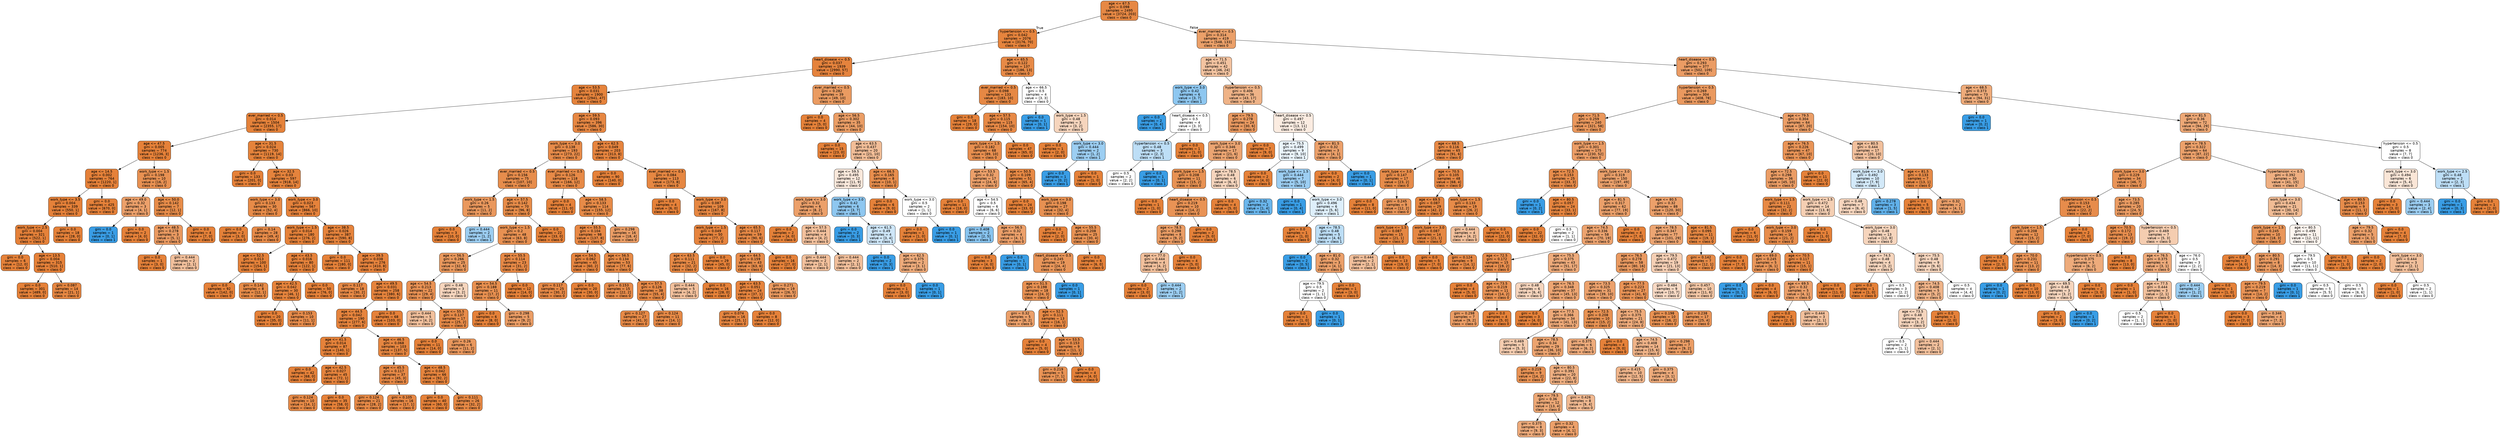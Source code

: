 digraph Tree {
node [shape=box, style="filled, rounded", color="black", fontname="helvetica"] ;
edge [fontname="helvetica"] ;
0 [label="age <= 67.5\ngini = 0.098\nsamples = 2495\nvalue = [3724, 203]\nclass = class 0", fillcolor="#e68844"] ;
1 [label="hypertension <= 0.5\ngini = 0.042\nsamples = 2076\nvalue = [3176, 70]\nclass = class 0", fillcolor="#e6843d"] ;
0 -> 1 [labeldistance=2.5, labelangle=45, headlabel="True"] ;
2 [label="heart_disease <= 0.5\ngini = 0.037\nsamples = 1939\nvalue = [2990, 57]\nclass = class 0", fillcolor="#e5833d"] ;
1 -> 2 ;
3 [label="age <= 53.5\ngini = 0.031\nsamples = 1900\nvalue = [2941, 47]\nclass = class 0", fillcolor="#e5833c"] ;
2 -> 3 ;
4 [label="ever_married <= 0.5\ngini = 0.014\nsamples = 1504\nvalue = [2355, 17]\nclass = class 0", fillcolor="#e5823a"] ;
3 -> 4 ;
5 [label="age <= 47.5\ngini = 0.005\nsamples = 774\nvalue = [1236, 3]\nclass = class 0", fillcolor="#e58139"] ;
4 -> 5 ;
6 [label="age <= 14.5\ngini = 0.002\nsamples = 764\nvalue = [1220, 1]\nclass = class 0", fillcolor="#e58139"] ;
5 -> 6 ;
7 [label="work_type <= 3.5\ngini = 0.004\nsamples = 339\nvalue = [550, 1]\nclass = class 0", fillcolor="#e58139"] ;
6 -> 7 ;
8 [label="work_type <= 2.5\ngini = 0.004\nsamples = 321\nvalue = [522, 1]\nclass = class 0", fillcolor="#e58139"] ;
7 -> 8 ;
9 [label="gini = 0.0\nsamples = 6\nvalue = [12, 0]\nclass = class 0", fillcolor="#e58139"] ;
8 -> 9 ;
10 [label="age <= 13.5\ngini = 0.004\nsamples = 315\nvalue = [510, 1]\nclass = class 0", fillcolor="#e58139"] ;
8 -> 10 ;
11 [label="gini = 0.0\nsamples = 301\nvalue = [489, 0]\nclass = class 0", fillcolor="#e58139"] ;
10 -> 11 ;
12 [label="gini = 0.087\nsamples = 14\nvalue = [21, 1]\nclass = class 0", fillcolor="#e68742"] ;
10 -> 12 ;
13 [label="gini = 0.0\nsamples = 18\nvalue = [28, 0]\nclass = class 0", fillcolor="#e58139"] ;
7 -> 13 ;
14 [label="gini = 0.0\nsamples = 425\nvalue = [670, 0]\nclass = class 0", fillcolor="#e58139"] ;
6 -> 14 ;
15 [label="work_type <= 1.5\ngini = 0.198\nsamples = 10\nvalue = [16, 2]\nclass = class 0", fillcolor="#e89152"] ;
5 -> 15 ;
16 [label="age <= 49.0\ngini = 0.32\nsamples = 3\nvalue = [4, 1]\nclass = class 0", fillcolor="#eca06a"] ;
15 -> 16 ;
17 [label="gini = 0.0\nsamples = 1\nvalue = [0, 1]\nclass = class 1", fillcolor="#399de5"] ;
16 -> 17 ;
18 [label="gini = 0.0\nsamples = 2\nvalue = [4, 0]\nclass = class 0", fillcolor="#e58139"] ;
16 -> 18 ;
19 [label="age <= 50.0\ngini = 0.142\nsamples = 7\nvalue = [12, 1]\nclass = class 0", fillcolor="#e78c49"] ;
15 -> 19 ;
20 [label="age <= 48.5\ngini = 0.278\nsamples = 3\nvalue = [5, 1]\nclass = class 0", fillcolor="#ea9a61"] ;
19 -> 20 ;
21 [label="gini = 0.0\nsamples = 1\nvalue = [3, 0]\nclass = class 0", fillcolor="#e58139"] ;
20 -> 21 ;
22 [label="gini = 0.444\nsamples = 2\nvalue = [2, 1]\nclass = class 0", fillcolor="#f2c09c"] ;
20 -> 22 ;
23 [label="gini = 0.0\nsamples = 4\nvalue = [7, 0]\nclass = class 0", fillcolor="#e58139"] ;
19 -> 23 ;
24 [label="age <= 31.5\ngini = 0.024\nsamples = 730\nvalue = [1119, 14]\nclass = class 0", fillcolor="#e5833b"] ;
4 -> 24 ;
25 [label="gini = 0.0\nsamples = 133\nvalue = [201, 0]\nclass = class 0", fillcolor="#e58139"] ;
24 -> 25 ;
26 [label="age <= 32.5\ngini = 0.03\nsamples = 597\nvalue = [918, 14]\nclass = class 0", fillcolor="#e5833c"] ;
24 -> 26 ;
27 [label="work_type <= 3.0\ngini = 0.133\nsamples = 30\nvalue = [52, 4]\nclass = class 0", fillcolor="#e78b48"] ;
26 -> 27 ;
28 [label="gini = 0.0\nsamples = 2\nvalue = [3, 0]\nclass = class 0", fillcolor="#e58139"] ;
27 -> 28 ;
29 [label="gini = 0.14\nsamples = 28\nvalue = [49, 4]\nclass = class 0", fillcolor="#e78b49"] ;
27 -> 29 ;
30 [label="work_type <= 3.0\ngini = 0.023\nsamples = 567\nvalue = [866, 10]\nclass = class 0", fillcolor="#e5823b"] ;
26 -> 30 ;
31 [label="work_type <= 1.5\ngini = 0.014\nsamples = 180\nvalue = [276, 2]\nclass = class 0", fillcolor="#e5823a"] ;
30 -> 31 ;
32 [label="age <= 52.5\ngini = 0.013\nsamples = 100\nvalue = [154, 1]\nclass = class 0", fillcolor="#e5823a"] ;
31 -> 32 ;
33 [label="gini = 0.0\nsamples = 92\nvalue = [142, 0]\nclass = class 0", fillcolor="#e58139"] ;
32 -> 33 ;
34 [label="gini = 0.142\nsamples = 8\nvalue = [12, 1]\nclass = class 0", fillcolor="#e78c49"] ;
32 -> 34 ;
35 [label="age <= 43.5\ngini = 0.016\nsamples = 80\nvalue = [122, 1]\nclass = class 0", fillcolor="#e5823b"] ;
31 -> 35 ;
36 [label="age <= 42.5\ngini = 0.042\nsamples = 30\nvalue = [46, 1]\nclass = class 0", fillcolor="#e6843d"] ;
35 -> 36 ;
37 [label="gini = 0.0\nsamples = 20\nvalue = [35, 0]\nclass = class 0", fillcolor="#e58139"] ;
36 -> 37 ;
38 [label="gini = 0.153\nsamples = 10\nvalue = [11, 1]\nclass = class 0", fillcolor="#e78c4b"] ;
36 -> 38 ;
39 [label="gini = 0.0\nsamples = 50\nvalue = [76, 0]\nclass = class 0", fillcolor="#e58139"] ;
35 -> 39 ;
40 [label="age <= 38.5\ngini = 0.026\nsamples = 387\nvalue = [590, 8]\nclass = class 0", fillcolor="#e5833c"] ;
30 -> 40 ;
41 [label="gini = 0.0\nsamples = 111\nvalue = [180, 0]\nclass = class 0", fillcolor="#e58139"] ;
40 -> 41 ;
42 [label="age <= 39.5\ngini = 0.038\nsamples = 276\nvalue = [410, 8]\nclass = class 0", fillcolor="#e6833d"] ;
40 -> 42 ;
43 [label="gini = 0.117\nsamples = 18\nvalue = [30, 2]\nclass = class 0", fillcolor="#e78946"] ;
42 -> 43 ;
44 [label="age <= 49.5\ngini = 0.031\nsamples = 258\nvalue = [380, 6]\nclass = class 0", fillcolor="#e5833c"] ;
42 -> 44 ;
45 [label="age <= 44.5\ngini = 0.042\nsamples = 190\nvalue = [277, 6]\nclass = class 0", fillcolor="#e6843d"] ;
44 -> 45 ;
46 [label="age <= 41.5\ngini = 0.014\nsamples = 87\nvalue = [140, 1]\nclass = class 0", fillcolor="#e5823a"] ;
45 -> 46 ;
47 [label="gini = 0.0\nsamples = 42\nvalue = [68, 0]\nclass = class 0", fillcolor="#e58139"] ;
46 -> 47 ;
48 [label="age <= 42.5\ngini = 0.027\nsamples = 45\nvalue = [72, 1]\nclass = class 0", fillcolor="#e5833c"] ;
46 -> 48 ;
49 [label="gini = 0.124\nsamples = 10\nvalue = [14, 1]\nclass = class 0", fillcolor="#e78a47"] ;
48 -> 49 ;
50 [label="gini = 0.0\nsamples = 35\nvalue = [58, 0]\nclass = class 0", fillcolor="#e58139"] ;
48 -> 50 ;
51 [label="age <= 46.5\ngini = 0.068\nsamples = 103\nvalue = [137, 5]\nclass = class 0", fillcolor="#e68640"] ;
45 -> 51 ;
52 [label="age <= 45.5\ngini = 0.117\nsamples = 37\nvalue = [45, 3]\nclass = class 0", fillcolor="#e78946"] ;
51 -> 52 ;
53 [label="gini = 0.124\nsamples = 21\nvalue = [28, 2]\nclass = class 0", fillcolor="#e78a47"] ;
52 -> 53 ;
54 [label="gini = 0.105\nsamples = 16\nvalue = [17, 1]\nclass = class 0", fillcolor="#e78845"] ;
52 -> 54 ;
55 [label="age <= 48.5\ngini = 0.042\nsamples = 66\nvalue = [92, 2]\nclass = class 0", fillcolor="#e6843d"] ;
51 -> 55 ;
56 [label="gini = 0.0\nsamples = 40\nvalue = [60, 0]\nclass = class 0", fillcolor="#e58139"] ;
55 -> 56 ;
57 [label="gini = 0.111\nsamples = 26\nvalue = [32, 2]\nclass = class 0", fillcolor="#e78945"] ;
55 -> 57 ;
58 [label="gini = 0.0\nsamples = 68\nvalue = [103, 0]\nclass = class 0", fillcolor="#e58139"] ;
44 -> 58 ;
59 [label="age <= 59.5\ngini = 0.093\nsamples = 396\nvalue = [586, 30]\nclass = class 0", fillcolor="#e68743"] ;
3 -> 59 ;
60 [label="work_type <= 3.0\ngini = 0.138\nsamples = 193\nvalue = [273, 22]\nclass = class 0", fillcolor="#e78b49"] ;
59 -> 60 ;
61 [label="ever_married <= 0.5\ngini = 0.156\nsamples = 75\nvalue = [107, 10]\nclass = class 0", fillcolor="#e78d4c"] ;
60 -> 61 ;
62 [label="work_type <= 1.5\ngini = 0.26\nsamples = 5\nvalue = [11, 2]\nclass = class 0", fillcolor="#ea985d"] ;
61 -> 62 ;
63 [label="gini = 0.0\nsamples = 3\nvalue = [10, 0]\nclass = class 0", fillcolor="#e58139"] ;
62 -> 63 ;
64 [label="gini = 0.444\nsamples = 2\nvalue = [1, 2]\nclass = class 1", fillcolor="#9ccef2"] ;
62 -> 64 ;
65 [label="age <= 57.5\ngini = 0.142\nsamples = 70\nvalue = [96, 8]\nclass = class 0", fillcolor="#e78c49"] ;
61 -> 65 ;
66 [label="work_type <= 1.5\ngini = 0.2\nsamples = 48\nvalue = [63, 8]\nclass = class 0", fillcolor="#e89152"] ;
65 -> 66 ;
67 [label="age <= 56.5\ngini = 0.266\nsamples = 25\nvalue = [32, 6]\nclass = class 0", fillcolor="#ea995e"] ;
66 -> 67 ;
68 [label="age <= 54.5\ngini = 0.213\nsamples = 22\nvalue = [29, 4]\nclass = class 0", fillcolor="#e99254"] ;
67 -> 68 ;
69 [label="gini = 0.444\nsamples = 5\nvalue = [4, 2]\nclass = class 0", fillcolor="#f2c09c"] ;
68 -> 69 ;
70 [label="age <= 55.5\ngini = 0.137\nsamples = 17\nvalue = [25, 2]\nclass = class 0", fillcolor="#e78b49"] ;
68 -> 70 ;
71 [label="gini = 0.0\nsamples = 11\nvalue = [14, 0]\nclass = class 0", fillcolor="#e58139"] ;
70 -> 71 ;
72 [label="gini = 0.26\nsamples = 6\nvalue = [11, 2]\nclass = class 0", fillcolor="#ea985d"] ;
70 -> 72 ;
73 [label="gini = 0.48\nsamples = 3\nvalue = [3, 2]\nclass = class 0", fillcolor="#f6d5bd"] ;
67 -> 73 ;
74 [label="age <= 55.5\ngini = 0.114\nsamples = 23\nvalue = [31, 2]\nclass = class 0", fillcolor="#e78946"] ;
66 -> 74 ;
75 [label="age <= 54.5\ngini = 0.188\nsamples = 11\nvalue = [17, 2]\nclass = class 0", fillcolor="#e89050"] ;
74 -> 75 ;
76 [label="gini = 0.0\nsamples = 6\nvalue = [8, 0]\nclass = class 0", fillcolor="#e58139"] ;
75 -> 76 ;
77 [label="gini = 0.298\nsamples = 5\nvalue = [9, 2]\nclass = class 0", fillcolor="#eb9d65"] ;
75 -> 77 ;
78 [label="gini = 0.0\nsamples = 12\nvalue = [14, 0]\nclass = class 0", fillcolor="#e58139"] ;
74 -> 78 ;
79 [label="gini = 0.0\nsamples = 22\nvalue = [33, 0]\nclass = class 0", fillcolor="#e58139"] ;
65 -> 79 ;
80 [label="ever_married <= 0.5\ngini = 0.126\nsamples = 118\nvalue = [166, 12]\nclass = class 0", fillcolor="#e78a47"] ;
60 -> 80 ;
81 [label="gini = 0.0\nsamples = 4\nvalue = [11, 0]\nclass = class 0", fillcolor="#e58139"] ;
80 -> 81 ;
82 [label="age <= 58.5\ngini = 0.133\nsamples = 114\nvalue = [155, 12]\nclass = class 0", fillcolor="#e78b48"] ;
80 -> 82 ;
83 [label="age <= 55.5\ngini = 0.104\nsamples = 98\nvalue = [137, 8]\nclass = class 0", fillcolor="#e78845"] ;
82 -> 83 ;
84 [label="age <= 54.5\ngini = 0.062\nsamples = 45\nvalue = [60, 2]\nclass = class 0", fillcolor="#e68540"] ;
83 -> 84 ;
85 [label="gini = 0.117\nsamples = 25\nvalue = [30, 2]\nclass = class 0", fillcolor="#e78946"] ;
84 -> 85 ;
86 [label="gini = 0.0\nsamples = 20\nvalue = [30, 0]\nclass = class 0", fillcolor="#e58139"] ;
84 -> 86 ;
87 [label="age <= 56.5\ngini = 0.134\nsamples = 53\nvalue = [77, 6]\nclass = class 0", fillcolor="#e78b48"] ;
83 -> 87 ;
88 [label="gini = 0.153\nsamples = 15\nvalue = [22, 2]\nclass = class 0", fillcolor="#e78c4b"] ;
87 -> 88 ;
89 [label="age <= 57.5\ngini = 0.126\nsamples = 38\nvalue = [55, 4]\nclass = class 0", fillcolor="#e78a47"] ;
87 -> 89 ;
90 [label="gini = 0.127\nsamples = 27\nvalue = [41, 3]\nclass = class 0", fillcolor="#e78a47"] ;
89 -> 90 ;
91 [label="gini = 0.124\nsamples = 11\nvalue = [14, 1]\nclass = class 0", fillcolor="#e78a47"] ;
89 -> 91 ;
92 [label="gini = 0.298\nsamples = 16\nvalue = [18, 4]\nclass = class 0", fillcolor="#eb9d65"] ;
82 -> 92 ;
93 [label="age <= 62.5\ngini = 0.049\nsamples = 203\nvalue = [313, 8]\nclass = class 0", fillcolor="#e6843e"] ;
59 -> 93 ;
94 [label="gini = 0.0\nsamples = 90\nvalue = [140, 0]\nclass = class 0", fillcolor="#e58139"] ;
93 -> 94 ;
95 [label="ever_married <= 0.5\ngini = 0.084\nsamples = 113\nvalue = [173, 8]\nclass = class 0", fillcolor="#e68742"] ;
93 -> 95 ;
96 [label="gini = 0.0\nsamples = 4\nvalue = [6, 0]\nclass = class 0", fillcolor="#e58139"] ;
95 -> 96 ;
97 [label="work_type <= 3.0\ngini = 0.087\nsamples = 109\nvalue = [167, 8]\nclass = class 0", fillcolor="#e68742"] ;
95 -> 97 ;
98 [label="work_type <= 1.5\ngini = 0.049\nsamples = 50\nvalue = [77, 2]\nclass = class 0", fillcolor="#e6843e"] ;
97 -> 98 ;
99 [label="age <= 63.5\ngini = 0.111\nsamples = 21\nvalue = [32, 2]\nclass = class 0", fillcolor="#e78945"] ;
98 -> 99 ;
100 [label="gini = 0.444\nsamples = 5\nvalue = [4, 2]\nclass = class 0", fillcolor="#f2c09c"] ;
99 -> 100 ;
101 [label="gini = 0.0\nsamples = 16\nvalue = [28, 0]\nclass = class 0", fillcolor="#e58139"] ;
99 -> 101 ;
102 [label="gini = 0.0\nsamples = 29\nvalue = [45, 0]\nclass = class 0", fillcolor="#e58139"] ;
98 -> 102 ;
103 [label="age <= 65.5\ngini = 0.117\nsamples = 59\nvalue = [90, 6]\nclass = class 0", fillcolor="#e78946"] ;
97 -> 103 ;
104 [label="age <= 64.5\ngini = 0.159\nsamples = 43\nvalue = [63, 6]\nclass = class 0", fillcolor="#e78d4c"] ;
103 -> 104 ;
105 [label="age <= 63.5\ngini = 0.051\nsamples = 24\nvalue = [37, 1]\nclass = class 0", fillcolor="#e6843e"] ;
104 -> 105 ;
106 [label="gini = 0.074\nsamples = 16\nvalue = [25, 1]\nclass = class 0", fillcolor="#e68641"] ;
105 -> 106 ;
107 [label="gini = 0.0\nsamples = 8\nvalue = [12, 0]\nclass = class 0", fillcolor="#e58139"] ;
105 -> 107 ;
108 [label="gini = 0.271\nsamples = 19\nvalue = [26, 5]\nclass = class 0", fillcolor="#ea995f"] ;
104 -> 108 ;
109 [label="gini = 0.0\nsamples = 16\nvalue = [27, 0]\nclass = class 0", fillcolor="#e58139"] ;
103 -> 109 ;
110 [label="ever_married <= 0.5\ngini = 0.282\nsamples = 39\nvalue = [49, 10]\nclass = class 0", fillcolor="#ea9b61"] ;
2 -> 110 ;
111 [label="gini = 0.0\nsamples = 4\nvalue = [5, 0]\nclass = class 0", fillcolor="#e58139"] ;
110 -> 111 ;
112 [label="age <= 56.5\ngini = 0.302\nsamples = 35\nvalue = [44, 10]\nclass = class 0", fillcolor="#eb9e66"] ;
110 -> 112 ;
113 [label="gini = 0.0\nsamples = 15\nvalue = [23, 0]\nclass = class 0", fillcolor="#e58139"] ;
112 -> 113 ;
114 [label="age <= 63.5\ngini = 0.437\nsamples = 20\nvalue = [21, 10]\nclass = class 0", fillcolor="#f1bd97"] ;
112 -> 114 ;
115 [label="age <= 59.5\ngini = 0.495\nsamples = 12\nvalue = [11, 9]\nclass = class 0", fillcolor="#fae8db"] ;
114 -> 115 ;
116 [label="work_type <= 3.0\ngini = 0.32\nsamples = 6\nvalue = [8, 2]\nclass = class 0", fillcolor="#eca06a"] ;
115 -> 116 ;
117 [label="gini = 0.0\nsamples = 2\nvalue = [4, 0]\nclass = class 0", fillcolor="#e58139"] ;
116 -> 117 ;
118 [label="age <= 57.5\ngini = 0.444\nsamples = 4\nvalue = [4, 2]\nclass = class 0", fillcolor="#f2c09c"] ;
116 -> 118 ;
119 [label="gini = 0.444\nsamples = 2\nvalue = [2, 1]\nclass = class 0", fillcolor="#f2c09c"] ;
118 -> 119 ;
120 [label="gini = 0.444\nsamples = 2\nvalue = [2, 1]\nclass = class 0", fillcolor="#f2c09c"] ;
118 -> 120 ;
121 [label="work_type <= 3.0\ngini = 0.42\nsamples = 6\nvalue = [3, 7]\nclass = class 1", fillcolor="#8ec7f0"] ;
115 -> 121 ;
122 [label="gini = 0.0\nsamples = 2\nvalue = [0, 3]\nclass = class 1", fillcolor="#399de5"] ;
121 -> 122 ;
123 [label="age <= 61.5\ngini = 0.49\nsamples = 4\nvalue = [3, 4]\nclass = class 1", fillcolor="#cee6f8"] ;
121 -> 123 ;
124 [label="gini = 0.0\nsamples = 2\nvalue = [0, 3]\nclass = class 1", fillcolor="#399de5"] ;
123 -> 124 ;
125 [label="age <= 62.5\ngini = 0.375\nsamples = 2\nvalue = [3, 1]\nclass = class 0", fillcolor="#eeab7b"] ;
123 -> 125 ;
126 [label="gini = 0.0\nsamples = 1\nvalue = [3, 0]\nclass = class 0", fillcolor="#e58139"] ;
125 -> 126 ;
127 [label="gini = 0.0\nsamples = 1\nvalue = [0, 1]\nclass = class 1", fillcolor="#399de5"] ;
125 -> 127 ;
128 [label="age <= 66.5\ngini = 0.165\nsamples = 8\nvalue = [10, 1]\nclass = class 0", fillcolor="#e88e4d"] ;
114 -> 128 ;
129 [label="gini = 0.0\nsamples = 6\nvalue = [9, 0]\nclass = class 0", fillcolor="#e58139"] ;
128 -> 129 ;
130 [label="work_type <= 3.0\ngini = 0.5\nsamples = 2\nvalue = [1, 1]\nclass = class 0", fillcolor="#ffffff"] ;
128 -> 130 ;
131 [label="gini = 0.0\nsamples = 1\nvalue = [1, 0]\nclass = class 0", fillcolor="#e58139"] ;
130 -> 131 ;
132 [label="gini = 0.0\nsamples = 1\nvalue = [0, 1]\nclass = class 1", fillcolor="#399de5"] ;
130 -> 132 ;
133 [label="age <= 65.5\ngini = 0.122\nsamples = 137\nvalue = [186, 13]\nclass = class 0", fillcolor="#e78a47"] ;
1 -> 133 ;
134 [label="ever_married <= 0.5\ngini = 0.098\nsamples = 133\nvalue = [183, 10]\nclass = class 0", fillcolor="#e68844"] ;
133 -> 134 ;
135 [label="gini = 0.0\nsamples = 18\nvalue = [29, 0]\nclass = class 0", fillcolor="#e58139"] ;
134 -> 135 ;
136 [label="age <= 57.5\ngini = 0.115\nsamples = 115\nvalue = [154, 10]\nclass = class 0", fillcolor="#e78946"] ;
134 -> 136 ;
137 [label="work_type <= 1.5\ngini = 0.182\nsamples = 68\nvalue = [89, 10]\nclass = class 0", fillcolor="#e88f4f"] ;
136 -> 137 ;
138 [label="age <= 53.5\ngini = 0.32\nsamples = 17\nvalue = [24, 6]\nclass = class 0", fillcolor="#eca06a"] ;
137 -> 138 ;
139 [label="gini = 0.0\nsamples = 11\nvalue = [18, 0]\nclass = class 0", fillcolor="#e58139"] ;
138 -> 139 ;
140 [label="age <= 54.5\ngini = 0.5\nsamples = 6\nvalue = [6, 6]\nclass = class 0", fillcolor="#ffffff"] ;
138 -> 140 ;
141 [label="gini = 0.408\nsamples = 2\nvalue = [2, 5]\nclass = class 1", fillcolor="#88c4ef"] ;
140 -> 141 ;
142 [label="age <= 56.5\ngini = 0.32\nsamples = 4\nvalue = [4, 1]\nclass = class 0", fillcolor="#eca06a"] ;
140 -> 142 ;
143 [label="gini = 0.0\nsamples = 3\nvalue = [4, 0]\nclass = class 0", fillcolor="#e58139"] ;
142 -> 143 ;
144 [label="gini = 0.0\nsamples = 1\nvalue = [0, 1]\nclass = class 1", fillcolor="#399de5"] ;
142 -> 144 ;
145 [label="age <= 50.5\ngini = 0.109\nsamples = 51\nvalue = [65, 4]\nclass = class 0", fillcolor="#e78945"] ;
137 -> 145 ;
146 [label="gini = 0.0\nsamples = 24\nvalue = [33, 0]\nclass = class 0", fillcolor="#e58139"] ;
145 -> 146 ;
147 [label="work_type <= 3.0\ngini = 0.198\nsamples = 27\nvalue = [32, 4]\nclass = class 0", fillcolor="#e89152"] ;
145 -> 147 ;
148 [label="gini = 0.0\nsamples = 2\nvalue = [2, 0]\nclass = class 0", fillcolor="#e58139"] ;
147 -> 148 ;
149 [label="age <= 55.5\ngini = 0.208\nsamples = 25\nvalue = [30, 4]\nclass = class 0", fillcolor="#e89253"] ;
147 -> 149 ;
150 [label="heart_disease <= 0.5\ngini = 0.245\nsamples = 19\nvalue = [24, 4]\nclass = class 0", fillcolor="#e9965a"] ;
149 -> 150 ;
151 [label="age <= 51.5\ngini = 0.198\nsamples = 18\nvalue = [24, 3]\nclass = class 0", fillcolor="#e89152"] ;
150 -> 151 ;
152 [label="gini = 0.32\nsamples = 5\nvalue = [8, 2]\nclass = class 0", fillcolor="#eca06a"] ;
151 -> 152 ;
153 [label="age <= 52.5\ngini = 0.111\nsamples = 13\nvalue = [16, 1]\nclass = class 0", fillcolor="#e78945"] ;
151 -> 153 ;
154 [label="gini = 0.0\nsamples = 4\nvalue = [5, 0]\nclass = class 0", fillcolor="#e58139"] ;
153 -> 154 ;
155 [label="age <= 53.5\ngini = 0.153\nsamples = 9\nvalue = [11, 1]\nclass = class 0", fillcolor="#e78c4b"] ;
153 -> 155 ;
156 [label="gini = 0.219\nsamples = 5\nvalue = [7, 1]\nclass = class 0", fillcolor="#e99355"] ;
155 -> 156 ;
157 [label="gini = 0.0\nsamples = 4\nvalue = [4, 0]\nclass = class 0", fillcolor="#e58139"] ;
155 -> 157 ;
158 [label="gini = 0.0\nsamples = 1\nvalue = [0, 1]\nclass = class 1", fillcolor="#399de5"] ;
150 -> 158 ;
159 [label="gini = 0.0\nsamples = 6\nvalue = [6, 0]\nclass = class 0", fillcolor="#e58139"] ;
149 -> 159 ;
160 [label="gini = 0.0\nsamples = 47\nvalue = [65, 0]\nclass = class 0", fillcolor="#e58139"] ;
136 -> 160 ;
161 [label="age <= 66.5\ngini = 0.5\nsamples = 4\nvalue = [3, 3]\nclass = class 0", fillcolor="#ffffff"] ;
133 -> 161 ;
162 [label="gini = 0.0\nsamples = 1\nvalue = [0, 1]\nclass = class 1", fillcolor="#399de5"] ;
161 -> 162 ;
163 [label="work_type <= 1.5\ngini = 0.48\nsamples = 3\nvalue = [3, 2]\nclass = class 0", fillcolor="#f6d5bd"] ;
161 -> 163 ;
164 [label="gini = 0.0\nsamples = 1\nvalue = [2, 0]\nclass = class 0", fillcolor="#e58139"] ;
163 -> 164 ;
165 [label="work_type <= 3.0\ngini = 0.444\nsamples = 2\nvalue = [1, 2]\nclass = class 1", fillcolor="#9ccef2"] ;
163 -> 165 ;
166 [label="gini = 0.0\nsamples = 1\nvalue = [0, 2]\nclass = class 1", fillcolor="#399de5"] ;
165 -> 166 ;
167 [label="gini = 0.0\nsamples = 1\nvalue = [1, 0]\nclass = class 0", fillcolor="#e58139"] ;
165 -> 167 ;
168 [label="ever_married <= 0.5\ngini = 0.314\nsamples = 419\nvalue = [548, 133]\nclass = class 0", fillcolor="#eba069"] ;
0 -> 168 [labeldistance=2.5, labelangle=-45, headlabel="False"] ;
169 [label="age <= 71.5\ngini = 0.451\nsamples = 42\nvalue = [46, 24]\nclass = class 0", fillcolor="#f3c3a0"] ;
168 -> 169 ;
170 [label="work_type <= 3.0\ngini = 0.42\nsamples = 6\nvalue = [3, 7]\nclass = class 1", fillcolor="#8ec7f0"] ;
169 -> 170 ;
171 [label="gini = 0.0\nsamples = 2\nvalue = [0, 4]\nclass = class 1", fillcolor="#399de5"] ;
170 -> 171 ;
172 [label="heart_disease <= 0.5\ngini = 0.5\nsamples = 4\nvalue = [3, 3]\nclass = class 0", fillcolor="#ffffff"] ;
170 -> 172 ;
173 [label="hypertension <= 0.5\ngini = 0.48\nsamples = 3\nvalue = [2, 3]\nclass = class 1", fillcolor="#bddef6"] ;
172 -> 173 ;
174 [label="gini = 0.5\nsamples = 2\nvalue = [2, 2]\nclass = class 0", fillcolor="#ffffff"] ;
173 -> 174 ;
175 [label="gini = 0.0\nsamples = 1\nvalue = [0, 1]\nclass = class 1", fillcolor="#399de5"] ;
173 -> 175 ;
176 [label="gini = 0.0\nsamples = 1\nvalue = [1, 0]\nclass = class 0", fillcolor="#e58139"] ;
172 -> 176 ;
177 [label="hypertension <= 0.5\ngini = 0.406\nsamples = 36\nvalue = [43, 17]\nclass = class 0", fillcolor="#efb387"] ;
169 -> 177 ;
178 [label="age <= 79.5\ngini = 0.278\nsamples = 24\nvalue = [30, 6]\nclass = class 0", fillcolor="#ea9a61"] ;
177 -> 178 ;
179 [label="work_type <= 3.0\ngini = 0.346\nsamples = 17\nvalue = [21, 6]\nclass = class 0", fillcolor="#eca572"] ;
178 -> 179 ;
180 [label="work_type <= 1.5\ngini = 0.208\nsamples = 11\nvalue = [15, 2]\nclass = class 0", fillcolor="#e89253"] ;
179 -> 180 ;
181 [label="gini = 0.0\nsamples = 1\nvalue = [1, 0]\nclass = class 0", fillcolor="#e58139"] ;
180 -> 181 ;
182 [label="heart_disease <= 0.5\ngini = 0.219\nsamples = 10\nvalue = [14, 2]\nclass = class 0", fillcolor="#e99355"] ;
180 -> 182 ;
183 [label="age <= 78.5\ngini = 0.298\nsamples = 8\nvalue = [9, 2]\nclass = class 0", fillcolor="#eb9d65"] ;
182 -> 183 ;
184 [label="age <= 77.0\ngini = 0.444\nsamples = 4\nvalue = [4, 2]\nclass = class 0", fillcolor="#f2c09c"] ;
183 -> 184 ;
185 [label="gini = 0.0\nsamples = 2\nvalue = [3, 0]\nclass = class 0", fillcolor="#e58139"] ;
184 -> 185 ;
186 [label="gini = 0.444\nsamples = 2\nvalue = [1, 2]\nclass = class 1", fillcolor="#9ccef2"] ;
184 -> 186 ;
187 [label="gini = 0.0\nsamples = 4\nvalue = [5, 0]\nclass = class 0", fillcolor="#e58139"] ;
183 -> 187 ;
188 [label="gini = 0.0\nsamples = 2\nvalue = [5, 0]\nclass = class 0", fillcolor="#e58139"] ;
182 -> 188 ;
189 [label="age <= 78.5\ngini = 0.48\nsamples = 6\nvalue = [6, 4]\nclass = class 0", fillcolor="#f6d5bd"] ;
179 -> 189 ;
190 [label="gini = 0.0\nsamples = 4\nvalue = [5, 0]\nclass = class 0", fillcolor="#e58139"] ;
189 -> 190 ;
191 [label="gini = 0.32\nsamples = 2\nvalue = [1, 4]\nclass = class 1", fillcolor="#6ab6ec"] ;
189 -> 191 ;
192 [label="gini = 0.0\nsamples = 7\nvalue = [9, 0]\nclass = class 0", fillcolor="#e58139"] ;
178 -> 192 ;
193 [label="heart_disease <= 0.5\ngini = 0.497\nsamples = 12\nvalue = [13, 11]\nclass = class 0", fillcolor="#fbece1"] ;
177 -> 193 ;
194 [label="age <= 75.5\ngini = 0.499\nsamples = 9\nvalue = [9, 10]\nclass = class 1", fillcolor="#ebf5fc"] ;
193 -> 194 ;
195 [label="gini = 0.0\nsamples = 2\nvalue = [4, 0]\nclass = class 0", fillcolor="#e58139"] ;
194 -> 195 ;
196 [label="work_type <= 1.5\ngini = 0.444\nsamples = 7\nvalue = [5, 10]\nclass = class 1", fillcolor="#9ccef2"] ;
194 -> 196 ;
197 [label="gini = 0.0\nsamples = 1\nvalue = [0, 4]\nclass = class 1", fillcolor="#399de5"] ;
196 -> 197 ;
198 [label="work_type <= 3.0\ngini = 0.496\nsamples = 6\nvalue = [5, 6]\nclass = class 1", fillcolor="#deeffb"] ;
196 -> 198 ;
199 [label="gini = 0.0\nsamples = 1\nvalue = [1, 0]\nclass = class 0", fillcolor="#e58139"] ;
198 -> 199 ;
200 [label="age <= 78.5\ngini = 0.48\nsamples = 5\nvalue = [4, 6]\nclass = class 1", fillcolor="#bddef6"] ;
198 -> 200 ;
201 [label="gini = 0.0\nsamples = 2\nvalue = [0, 5]\nclass = class 1", fillcolor="#399de5"] ;
200 -> 201 ;
202 [label="age <= 81.0\ngini = 0.32\nsamples = 3\nvalue = [4, 1]\nclass = class 0", fillcolor="#eca06a"] ;
200 -> 202 ;
203 [label="age <= 79.5\ngini = 0.5\nsamples = 2\nvalue = [1, 1]\nclass = class 0", fillcolor="#ffffff"] ;
202 -> 203 ;
204 [label="gini = 0.0\nsamples = 1\nvalue = [1, 0]\nclass = class 0", fillcolor="#e58139"] ;
203 -> 204 ;
205 [label="gini = 0.0\nsamples = 1\nvalue = [0, 1]\nclass = class 1", fillcolor="#399de5"] ;
203 -> 205 ;
206 [label="gini = 0.0\nsamples = 1\nvalue = [3, 0]\nclass = class 0", fillcolor="#e58139"] ;
202 -> 206 ;
207 [label="age <= 81.5\ngini = 0.32\nsamples = 3\nvalue = [4, 1]\nclass = class 0", fillcolor="#eca06a"] ;
193 -> 207 ;
208 [label="gini = 0.0\nsamples = 2\nvalue = [4, 0]\nclass = class 0", fillcolor="#e58139"] ;
207 -> 208 ;
209 [label="gini = 0.0\nsamples = 1\nvalue = [0, 1]\nclass = class 1", fillcolor="#399de5"] ;
207 -> 209 ;
210 [label="heart_disease <= 0.5\ngini = 0.293\nsamples = 377\nvalue = [502, 109]\nclass = class 0", fillcolor="#eb9c64"] ;
168 -> 210 ;
211 [label="hypertension <= 0.5\ngini = 0.269\nsamples = 304\nvalue = [408, 78]\nclass = class 0", fillcolor="#ea995f"] ;
210 -> 211 ;
212 [label="age <= 71.5\ngini = 0.259\nsamples = 240\nvalue = [321, 58]\nclass = class 0", fillcolor="#ea985d"] ;
211 -> 212 ;
213 [label="age <= 68.5\ngini = 0.116\nsamples = 65\nvalue = [91, 6]\nclass = class 0", fillcolor="#e78946"] ;
212 -> 213 ;
214 [label="work_type <= 3.0\ngini = 0.147\nsamples = 17\nvalue = [23, 2]\nclass = class 0", fillcolor="#e78c4a"] ;
213 -> 214 ;
215 [label="gini = 0.0\nsamples = 8\nvalue = [11, 0]\nclass = class 0", fillcolor="#e58139"] ;
214 -> 215 ;
216 [label="gini = 0.245\nsamples = 9\nvalue = [12, 2]\nclass = class 0", fillcolor="#e9965a"] ;
214 -> 216 ;
217 [label="age <= 70.5\ngini = 0.105\nsamples = 48\nvalue = [68, 4]\nclass = class 0", fillcolor="#e78845"] ;
213 -> 217 ;
218 [label="age <= 69.5\ngini = 0.087\nsamples = 29\nvalue = [42, 2]\nclass = class 0", fillcolor="#e68742"] ;
217 -> 218 ;
219 [label="work_type <= 1.5\ngini = 0.087\nsamples = 15\nvalue = [21, 1]\nclass = class 0", fillcolor="#e68742"] ;
218 -> 219 ;
220 [label="gini = 0.444\nsamples = 2\nvalue = [2, 1]\nclass = class 0", fillcolor="#f2c09c"] ;
219 -> 220 ;
221 [label="gini = 0.0\nsamples = 13\nvalue = [19, 0]\nclass = class 0", fillcolor="#e58139"] ;
219 -> 221 ;
222 [label="work_type <= 3.0\ngini = 0.087\nsamples = 14\nvalue = [21, 1]\nclass = class 0", fillcolor="#e68742"] ;
218 -> 222 ;
223 [label="gini = 0.0\nsamples = 5\nvalue = [7, 0]\nclass = class 0", fillcolor="#e58139"] ;
222 -> 223 ;
224 [label="gini = 0.124\nsamples = 9\nvalue = [14, 1]\nclass = class 0", fillcolor="#e78a47"] ;
222 -> 224 ;
225 [label="work_type <= 1.5\ngini = 0.133\nsamples = 19\nvalue = [26, 2]\nclass = class 0", fillcolor="#e78b48"] ;
217 -> 225 ;
226 [label="gini = 0.444\nsamples = 4\nvalue = [4, 2]\nclass = class 0", fillcolor="#f2c09c"] ;
225 -> 226 ;
227 [label="gini = 0.0\nsamples = 15\nvalue = [22, 0]\nclass = class 0", fillcolor="#e58139"] ;
225 -> 227 ;
228 [label="work_type <= 1.5\ngini = 0.301\nsamples = 175\nvalue = [230, 52]\nclass = class 0", fillcolor="#eb9d66"] ;
212 -> 228 ;
229 [label="age <= 72.5\ngini = 0.153\nsamples = 25\nvalue = [33, 3]\nclass = class 0", fillcolor="#e78c4b"] ;
228 -> 229 ;
230 [label="gini = 0.0\nsamples = 1\nvalue = [0, 2]\nclass = class 1", fillcolor="#399de5"] ;
229 -> 230 ;
231 [label="age <= 80.5\ngini = 0.057\nsamples = 24\nvalue = [33, 1]\nclass = class 0", fillcolor="#e6853f"] ;
229 -> 231 ;
232 [label="gini = 0.0\nsamples = 22\nvalue = [32, 0]\nclass = class 0", fillcolor="#e58139"] ;
231 -> 232 ;
233 [label="gini = 0.5\nsamples = 2\nvalue = [1, 1]\nclass = class 0", fillcolor="#ffffff"] ;
231 -> 233 ;
234 [label="work_type <= 3.0\ngini = 0.319\nsamples = 150\nvalue = [197, 49]\nclass = class 0", fillcolor="#eba06a"] ;
228 -> 234 ;
235 [label="age <= 81.5\ngini = 0.317\nsamples = 62\nvalue = [77, 19]\nclass = class 0", fillcolor="#eba06a"] ;
234 -> 235 ;
236 [label="age <= 74.5\ngini = 0.336\nsamples = 58\nvalue = [70, 19]\nclass = class 0", fillcolor="#eca36f"] ;
235 -> 236 ;
237 [label="age <= 72.5\ngini = 0.172\nsamples = 15\nvalue = [19, 2]\nclass = class 0", fillcolor="#e88e4e"] ;
236 -> 237 ;
238 [label="gini = 0.0\nsamples = 4\nvalue = [5, 0]\nclass = class 0", fillcolor="#e58139"] ;
237 -> 238 ;
239 [label="age <= 73.5\ngini = 0.219\nsamples = 11\nvalue = [14, 2]\nclass = class 0", fillcolor="#e99355"] ;
237 -> 239 ;
240 [label="gini = 0.298\nsamples = 7\nvalue = [9, 2]\nclass = class 0", fillcolor="#eb9d65"] ;
239 -> 240 ;
241 [label="gini = 0.0\nsamples = 4\nvalue = [5, 0]\nclass = class 0", fillcolor="#e58139"] ;
239 -> 241 ;
242 [label="age <= 75.5\ngini = 0.375\nsamples = 43\nvalue = [51, 17]\nclass = class 0", fillcolor="#eeab7b"] ;
236 -> 242 ;
243 [label="gini = 0.48\nsamples = 6\nvalue = [6, 4]\nclass = class 0", fillcolor="#f6d5bd"] ;
242 -> 243 ;
244 [label="age <= 76.5\ngini = 0.348\nsamples = 37\nvalue = [45, 13]\nclass = class 0", fillcolor="#eda572"] ;
242 -> 244 ;
245 [label="gini = 0.0\nsamples = 3\nvalue = [4, 0]\nclass = class 0", fillcolor="#e58139"] ;
244 -> 245 ;
246 [label="age <= 77.5\ngini = 0.366\nsamples = 34\nvalue = [41, 13]\nclass = class 0", fillcolor="#eda978"] ;
244 -> 246 ;
247 [label="gini = 0.469\nsamples = 5\nvalue = [5, 3]\nclass = class 0", fillcolor="#f5cdb0"] ;
246 -> 247 ;
248 [label="age <= 78.5\ngini = 0.34\nsamples = 29\nvalue = [36, 10]\nclass = class 0", fillcolor="#eca470"] ;
246 -> 248 ;
249 [label="gini = 0.219\nsamples = 9\nvalue = [14, 2]\nclass = class 0", fillcolor="#e99355"] ;
248 -> 249 ;
250 [label="age <= 80.5\ngini = 0.391\nsamples = 20\nvalue = [22, 8]\nclass = class 0", fillcolor="#eeaf81"] ;
248 -> 250 ;
251 [label="age <= 79.5\ngini = 0.36\nsamples = 12\nvalue = [13, 4]\nclass = class 0", fillcolor="#eda876"] ;
250 -> 251 ;
252 [label="gini = 0.375\nsamples = 8\nvalue = [9, 3]\nclass = class 0", fillcolor="#eeab7b"] ;
251 -> 252 ;
253 [label="gini = 0.32\nsamples = 4\nvalue = [4, 1]\nclass = class 0", fillcolor="#eca06a"] ;
251 -> 253 ;
254 [label="gini = 0.426\nsamples = 8\nvalue = [9, 4]\nclass = class 0", fillcolor="#f1b991"] ;
250 -> 254 ;
255 [label="gini = 0.0\nsamples = 4\nvalue = [7, 0]\nclass = class 0", fillcolor="#e58139"] ;
235 -> 255 ;
256 [label="age <= 80.5\ngini = 0.32\nsamples = 88\nvalue = [120, 30]\nclass = class 0", fillcolor="#eca06a"] ;
234 -> 256 ;
257 [label="age <= 78.5\ngini = 0.347\nsamples = 77\nvalue = [101, 29]\nclass = class 0", fillcolor="#eca572"] ;
256 -> 257 ;
258 [label="age <= 76.5\ngini = 0.278\nsamples = 58\nvalue = [80, 16]\nclass = class 0", fillcolor="#ea9a61"] ;
257 -> 258 ;
259 [label="age <= 73.5\ngini = 0.325\nsamples = 31\nvalue = [39, 10]\nclass = class 0", fillcolor="#eca16c"] ;
258 -> 259 ;
260 [label="age <= 72.5\ngini = 0.208\nsamples = 10\nvalue = [15, 2]\nclass = class 0", fillcolor="#e89253"] ;
259 -> 260 ;
261 [label="gini = 0.375\nsamples = 6\nvalue = [6, 2]\nclass = class 0", fillcolor="#eeab7b"] ;
260 -> 261 ;
262 [label="gini = 0.0\nsamples = 4\nvalue = [9, 0]\nclass = class 0", fillcolor="#e58139"] ;
260 -> 262 ;
263 [label="age <= 75.5\ngini = 0.375\nsamples = 21\nvalue = [24, 8]\nclass = class 0", fillcolor="#eeab7b"] ;
259 -> 263 ;
264 [label="age <= 74.5\ngini = 0.408\nsamples = 14\nvalue = [15, 6]\nclass = class 0", fillcolor="#efb388"] ;
263 -> 264 ;
265 [label="gini = 0.415\nsamples = 10\nvalue = [12, 5]\nclass = class 0", fillcolor="#f0b58b"] ;
264 -> 265 ;
266 [label="gini = 0.375\nsamples = 4\nvalue = [3, 1]\nclass = class 0", fillcolor="#eeab7b"] ;
264 -> 266 ;
267 [label="gini = 0.298\nsamples = 7\nvalue = [9, 2]\nclass = class 0", fillcolor="#eb9d65"] ;
263 -> 267 ;
268 [label="age <= 77.5\ngini = 0.223\nsamples = 27\nvalue = [41, 6]\nclass = class 0", fillcolor="#e99356"] ;
258 -> 268 ;
269 [label="gini = 0.198\nsamples = 10\nvalue = [16, 2]\nclass = class 0", fillcolor="#e89152"] ;
268 -> 269 ;
270 [label="gini = 0.238\nsamples = 17\nvalue = [25, 4]\nclass = class 0", fillcolor="#e99559"] ;
268 -> 270 ;
271 [label="age <= 79.5\ngini = 0.472\nsamples = 19\nvalue = [21, 13]\nclass = class 0", fillcolor="#f5cfb4"] ;
257 -> 271 ;
272 [label="gini = 0.484\nsamples = 9\nvalue = [10, 7]\nclass = class 0", fillcolor="#f7d9c4"] ;
271 -> 272 ;
273 [label="gini = 0.457\nsamples = 10\nvalue = [11, 6]\nclass = class 0", fillcolor="#f3c6a5"] ;
271 -> 273 ;
274 [label="age <= 81.5\ngini = 0.095\nsamples = 11\nvalue = [19, 1]\nclass = class 0", fillcolor="#e68843"] ;
256 -> 274 ;
275 [label="gini = 0.142\nsamples = 7\nvalue = [12, 1]\nclass = class 0", fillcolor="#e78c49"] ;
274 -> 275 ;
276 [label="gini = 0.0\nsamples = 4\nvalue = [7, 0]\nclass = class 0", fillcolor="#e58139"] ;
274 -> 276 ;
277 [label="age <= 79.5\ngini = 0.304\nsamples = 64\nvalue = [87, 20]\nclass = class 0", fillcolor="#eb9e67"] ;
211 -> 277 ;
278 [label="age <= 76.5\ngini = 0.226\nsamples = 47\nvalue = [67, 10]\nclass = class 0", fillcolor="#e99457"] ;
277 -> 278 ;
279 [label="age <= 72.5\ngini = 0.298\nsamples = 36\nvalue = [45, 10]\nclass = class 0", fillcolor="#eb9d65"] ;
278 -> 279 ;
280 [label="work_type <= 1.5\ngini = 0.111\nsamples = 22\nvalue = [32, 2]\nclass = class 0", fillcolor="#e78945"] ;
279 -> 280 ;
281 [label="gini = 0.0\nsamples = 6\nvalue = [11, 0]\nclass = class 0", fillcolor="#e58139"] ;
280 -> 281 ;
282 [label="work_type <= 3.0\ngini = 0.159\nsamples = 16\nvalue = [21, 2]\nclass = class 0", fillcolor="#e78d4c"] ;
280 -> 282 ;
283 [label="age <= 69.0\ngini = 0.245\nsamples = 5\nvalue = [6, 1]\nclass = class 0", fillcolor="#e9965a"] ;
282 -> 283 ;
284 [label="gini = 0.0\nsamples = 1\nvalue = [0, 1]\nclass = class 1", fillcolor="#399de5"] ;
283 -> 284 ;
285 [label="gini = 0.0\nsamples = 4\nvalue = [6, 0]\nclass = class 0", fillcolor="#e58139"] ;
283 -> 285 ;
286 [label="age <= 70.5\ngini = 0.117\nsamples = 11\nvalue = [15, 1]\nclass = class 0", fillcolor="#e78946"] ;
282 -> 286 ;
287 [label="age <= 69.5\ngini = 0.32\nsamples = 5\nvalue = [4, 1]\nclass = class 0", fillcolor="#eca06a"] ;
286 -> 287 ;
288 [label="gini = 0.0\nsamples = 2\nvalue = [2, 0]\nclass = class 0", fillcolor="#e58139"] ;
287 -> 288 ;
289 [label="gini = 0.444\nsamples = 3\nvalue = [2, 1]\nclass = class 0", fillcolor="#f2c09c"] ;
287 -> 289 ;
290 [label="gini = 0.0\nsamples = 6\nvalue = [11, 0]\nclass = class 0", fillcolor="#e58139"] ;
286 -> 290 ;
291 [label="work_type <= 1.5\ngini = 0.472\nsamples = 14\nvalue = [13, 8]\nclass = class 0", fillcolor="#f5cfb3"] ;
279 -> 291 ;
292 [label="gini = 0.0\nsamples = 1\nvalue = [1, 0]\nclass = class 0", fillcolor="#e58139"] ;
291 -> 292 ;
293 [label="work_type <= 3.0\ngini = 0.48\nsamples = 13\nvalue = [12, 8]\nclass = class 0", fillcolor="#f6d5bd"] ;
291 -> 293 ;
294 [label="age <= 74.5\ngini = 0.48\nsamples = 4\nvalue = [3, 2]\nclass = class 0", fillcolor="#f6d5bd"] ;
293 -> 294 ;
295 [label="gini = 0.0\nsamples = 1\nvalue = [1, 0]\nclass = class 0", fillcolor="#e58139"] ;
294 -> 295 ;
296 [label="gini = 0.5\nsamples = 3\nvalue = [2, 2]\nclass = class 0", fillcolor="#ffffff"] ;
294 -> 296 ;
297 [label="age <= 75.5\ngini = 0.48\nsamples = 9\nvalue = [9, 6]\nclass = class 0", fillcolor="#f6d5bd"] ;
293 -> 297 ;
298 [label="age <= 74.5\ngini = 0.408\nsamples = 5\nvalue = [5, 2]\nclass = class 0", fillcolor="#efb388"] ;
297 -> 298 ;
299 [label="age <= 73.5\ngini = 0.48\nsamples = 4\nvalue = [3, 2]\nclass = class 0", fillcolor="#f6d5bd"] ;
298 -> 299 ;
300 [label="gini = 0.5\nsamples = 2\nvalue = [1, 1]\nclass = class 0", fillcolor="#ffffff"] ;
299 -> 300 ;
301 [label="gini = 0.444\nsamples = 2\nvalue = [2, 1]\nclass = class 0", fillcolor="#f2c09c"] ;
299 -> 301 ;
302 [label="gini = 0.0\nsamples = 1\nvalue = [2, 0]\nclass = class 0", fillcolor="#e58139"] ;
298 -> 302 ;
303 [label="gini = 0.5\nsamples = 4\nvalue = [4, 4]\nclass = class 0", fillcolor="#ffffff"] ;
297 -> 303 ;
304 [label="gini = 0.0\nsamples = 11\nvalue = [22, 0]\nclass = class 0", fillcolor="#e58139"] ;
278 -> 304 ;
305 [label="age <= 80.5\ngini = 0.444\nsamples = 17\nvalue = [20, 10]\nclass = class 0", fillcolor="#f2c09c"] ;
277 -> 305 ;
306 [label="work_type <= 3.0\ngini = 0.492\nsamples = 10\nvalue = [7, 9]\nclass = class 1", fillcolor="#d3e9f9"] ;
305 -> 306 ;
307 [label="gini = 0.48\nsamples = 7\nvalue = [6, 4]\nclass = class 0", fillcolor="#f6d5bd"] ;
306 -> 307 ;
308 [label="gini = 0.278\nsamples = 3\nvalue = [1, 5]\nclass = class 1", fillcolor="#61b1ea"] ;
306 -> 308 ;
309 [label="age <= 81.5\ngini = 0.133\nsamples = 7\nvalue = [13, 1]\nclass = class 0", fillcolor="#e78b48"] ;
305 -> 309 ;
310 [label="gini = 0.0\nsamples = 5\nvalue = [9, 0]\nclass = class 0", fillcolor="#e58139"] ;
309 -> 310 ;
311 [label="gini = 0.32\nsamples = 2\nvalue = [4, 1]\nclass = class 0", fillcolor="#eca06a"] ;
309 -> 311 ;
312 [label="age <= 68.5\ngini = 0.373\nsamples = 73\nvalue = [94, 31]\nclass = class 0", fillcolor="#eeab7a"] ;
210 -> 312 ;
313 [label="gini = 0.0\nsamples = 1\nvalue = [0, 2]\nclass = class 1", fillcolor="#399de5"] ;
312 -> 313 ;
314 [label="age <= 81.5\ngini = 0.36\nsamples = 72\nvalue = [94, 29]\nclass = class 0", fillcolor="#eda876"] ;
312 -> 314 ;
315 [label="age <= 78.5\ngini = 0.322\nsamples = 64\nvalue = [87, 22]\nclass = class 0", fillcolor="#eca16b"] ;
314 -> 315 ;
316 [label="work_type <= 3.0\ngini = 0.229\nsamples = 34\nvalue = [46, 7]\nclass = class 0", fillcolor="#e99457"] ;
315 -> 316 ;
317 [label="hypertension <= 0.5\ngini = 0.153\nsamples = 14\nvalue = [22, 2]\nclass = class 0", fillcolor="#e78c4b"] ;
316 -> 317 ;
318 [label="work_type <= 1.5\ngini = 0.208\nsamples = 12\nvalue = [15, 2]\nclass = class 0", fillcolor="#e89253"] ;
317 -> 318 ;
319 [label="gini = 0.0\nsamples = 1\nvalue = [2, 0]\nclass = class 0", fillcolor="#e58139"] ;
318 -> 319 ;
320 [label="age <= 70.0\ngini = 0.231\nsamples = 11\nvalue = [13, 2]\nclass = class 0", fillcolor="#e99457"] ;
318 -> 320 ;
321 [label="gini = 0.0\nsamples = 1\nvalue = [0, 2]\nclass = class 1", fillcolor="#399de5"] ;
320 -> 321 ;
322 [label="gini = 0.0\nsamples = 10\nvalue = [13, 0]\nclass = class 0", fillcolor="#e58139"] ;
320 -> 322 ;
323 [label="gini = 0.0\nsamples = 2\nvalue = [7, 0]\nclass = class 0", fillcolor="#e58139"] ;
317 -> 323 ;
324 [label="age <= 73.5\ngini = 0.285\nsamples = 20\nvalue = [24, 5]\nclass = class 0", fillcolor="#ea9b62"] ;
316 -> 324 ;
325 [label="age <= 70.5\ngini = 0.172\nsamples = 13\nvalue = [19, 2]\nclass = class 0", fillcolor="#e88e4e"] ;
324 -> 325 ;
326 [label="hypertension <= 0.5\ngini = 0.375\nsamples = 5\nvalue = [6, 2]\nclass = class 0", fillcolor="#eeab7b"] ;
325 -> 326 ;
327 [label="age <= 69.5\ngini = 0.48\nsamples = 3\nvalue = [3, 2]\nclass = class 0", fillcolor="#f6d5bd"] ;
326 -> 327 ;
328 [label="gini = 0.0\nsamples = 2\nvalue = [3, 0]\nclass = class 0", fillcolor="#e58139"] ;
327 -> 328 ;
329 [label="gini = 0.0\nsamples = 1\nvalue = [0, 2]\nclass = class 1", fillcolor="#399de5"] ;
327 -> 329 ;
330 [label="gini = 0.0\nsamples = 2\nvalue = [3, 0]\nclass = class 0", fillcolor="#e58139"] ;
326 -> 330 ;
331 [label="gini = 0.0\nsamples = 8\nvalue = [13, 0]\nclass = class 0", fillcolor="#e58139"] ;
325 -> 331 ;
332 [label="hypertension <= 0.5\ngini = 0.469\nsamples = 7\nvalue = [5, 3]\nclass = class 0", fillcolor="#f5cdb0"] ;
324 -> 332 ;
333 [label="age <= 76.5\ngini = 0.375\nsamples = 4\nvalue = [3, 1]\nclass = class 0", fillcolor="#eeab7b"] ;
332 -> 333 ;
334 [label="gini = 0.0\nsamples = 1\nvalue = [1, 0]\nclass = class 0", fillcolor="#e58139"] ;
333 -> 334 ;
335 [label="age <= 77.5\ngini = 0.444\nsamples = 3\nvalue = [2, 1]\nclass = class 0", fillcolor="#f2c09c"] ;
333 -> 335 ;
336 [label="gini = 0.5\nsamples = 2\nvalue = [1, 1]\nclass = class 0", fillcolor="#ffffff"] ;
335 -> 336 ;
337 [label="gini = 0.0\nsamples = 1\nvalue = [1, 0]\nclass = class 0", fillcolor="#e58139"] ;
335 -> 337 ;
338 [label="age <= 76.0\ngini = 0.5\nsamples = 3\nvalue = [2, 2]\nclass = class 0", fillcolor="#ffffff"] ;
332 -> 338 ;
339 [label="gini = 0.444\nsamples = 2\nvalue = [1, 2]\nclass = class 1", fillcolor="#9ccef2"] ;
338 -> 339 ;
340 [label="gini = 0.0\nsamples = 1\nvalue = [1, 0]\nclass = class 0", fillcolor="#e58139"] ;
338 -> 340 ;
341 [label="hypertension <= 0.5\ngini = 0.392\nsamples = 30\nvalue = [41, 15]\nclass = class 0", fillcolor="#efaf81"] ;
315 -> 341 ;
342 [label="work_type <= 3.0\ngini = 0.434\nsamples = 21\nvalue = [30, 14]\nclass = class 0", fillcolor="#f1bc95"] ;
341 -> 342 ;
343 [label="work_type <= 1.5\ngini = 0.245\nsamples = 10\nvalue = [18, 3]\nclass = class 0", fillcolor="#e9965a"] ;
342 -> 343 ;
344 [label="gini = 0.0\nsamples = 2\nvalue = [4, 0]\nclass = class 0", fillcolor="#e58139"] ;
343 -> 344 ;
345 [label="age <= 80.5\ngini = 0.291\nsamples = 8\nvalue = [14, 3]\nclass = class 0", fillcolor="#eb9c63"] ;
343 -> 345 ;
346 [label="age <= 79.5\ngini = 0.219\nsamples = 7\nvalue = [14, 2]\nclass = class 0", fillcolor="#e99355"] ;
345 -> 346 ;
347 [label="gini = 0.0\nsamples = 3\nvalue = [7, 0]\nclass = class 0", fillcolor="#e58139"] ;
346 -> 347 ;
348 [label="gini = 0.346\nsamples = 4\nvalue = [7, 2]\nclass = class 0", fillcolor="#eca572"] ;
346 -> 348 ;
349 [label="gini = 0.0\nsamples = 1\nvalue = [0, 1]\nclass = class 1", fillcolor="#399de5"] ;
345 -> 349 ;
350 [label="age <= 80.5\ngini = 0.499\nsamples = 11\nvalue = [12, 11]\nclass = class 0", fillcolor="#fdf5ef"] ;
342 -> 350 ;
351 [label="age <= 79.5\ngini = 0.5\nsamples = 10\nvalue = [11, 11]\nclass = class 0", fillcolor="#ffffff"] ;
350 -> 351 ;
352 [label="gini = 0.5\nsamples = 5\nvalue = [5, 5]\nclass = class 0", fillcolor="#ffffff"] ;
351 -> 352 ;
353 [label="gini = 0.5\nsamples = 5\nvalue = [6, 6]\nclass = class 0", fillcolor="#ffffff"] ;
351 -> 353 ;
354 [label="gini = 0.0\nsamples = 1\nvalue = [1, 0]\nclass = class 0", fillcolor="#e58139"] ;
350 -> 354 ;
355 [label="age <= 80.5\ngini = 0.153\nsamples = 9\nvalue = [11, 1]\nclass = class 0", fillcolor="#e78c4b"] ;
341 -> 355 ;
356 [label="age <= 79.5\ngini = 0.32\nsamples = 5\nvalue = [4, 1]\nclass = class 0", fillcolor="#eca06a"] ;
355 -> 356 ;
357 [label="gini = 0.0\nsamples = 2\nvalue = [2, 0]\nclass = class 0", fillcolor="#e58139"] ;
356 -> 357 ;
358 [label="work_type <= 3.0\ngini = 0.444\nsamples = 3\nvalue = [2, 1]\nclass = class 0", fillcolor="#f2c09c"] ;
356 -> 358 ;
359 [label="gini = 0.0\nsamples = 1\nvalue = [1, 0]\nclass = class 0", fillcolor="#e58139"] ;
358 -> 359 ;
360 [label="gini = 0.5\nsamples = 2\nvalue = [1, 1]\nclass = class 0", fillcolor="#ffffff"] ;
358 -> 360 ;
361 [label="gini = 0.0\nsamples = 4\nvalue = [7, 0]\nclass = class 0", fillcolor="#e58139"] ;
355 -> 361 ;
362 [label="hypertension <= 0.5\ngini = 0.5\nsamples = 8\nvalue = [7, 7]\nclass = class 0", fillcolor="#ffffff"] ;
314 -> 362 ;
363 [label="work_type <= 3.0\ngini = 0.494\nsamples = 6\nvalue = [5, 4]\nclass = class 0", fillcolor="#fae6d7"] ;
362 -> 363 ;
364 [label="gini = 0.0\nsamples = 3\nvalue = [3, 0]\nclass = class 0", fillcolor="#e58139"] ;
363 -> 364 ;
365 [label="gini = 0.444\nsamples = 3\nvalue = [2, 4]\nclass = class 1", fillcolor="#9ccef2"] ;
363 -> 365 ;
366 [label="work_type <= 2.5\ngini = 0.48\nsamples = 2\nvalue = [2, 3]\nclass = class 1", fillcolor="#bddef6"] ;
362 -> 366 ;
367 [label="gini = 0.0\nsamples = 1\nvalue = [0, 3]\nclass = class 1", fillcolor="#399de5"] ;
366 -> 367 ;
368 [label="gini = 0.0\nsamples = 1\nvalue = [2, 0]\nclass = class 0", fillcolor="#e58139"] ;
366 -> 368 ;
}